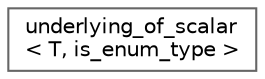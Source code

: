 digraph "Graphical Class Hierarchy"
{
 // LATEX_PDF_SIZE
  bgcolor="transparent";
  edge [fontname=Helvetica,fontsize=10,labelfontname=Helvetica,labelfontsize=10];
  node [fontname=Helvetica,fontsize=10,shape=box,height=0.2,width=0.4];
  rankdir="LR";
  Node0 [id="Node000000",label="underlying_of_scalar\l\< T, is_enum_type \>",height=0.2,width=0.4,color="grey40", fillcolor="white", style="filled",URL="$structunderlying__of__scalar.html",tooltip=" "];
}
